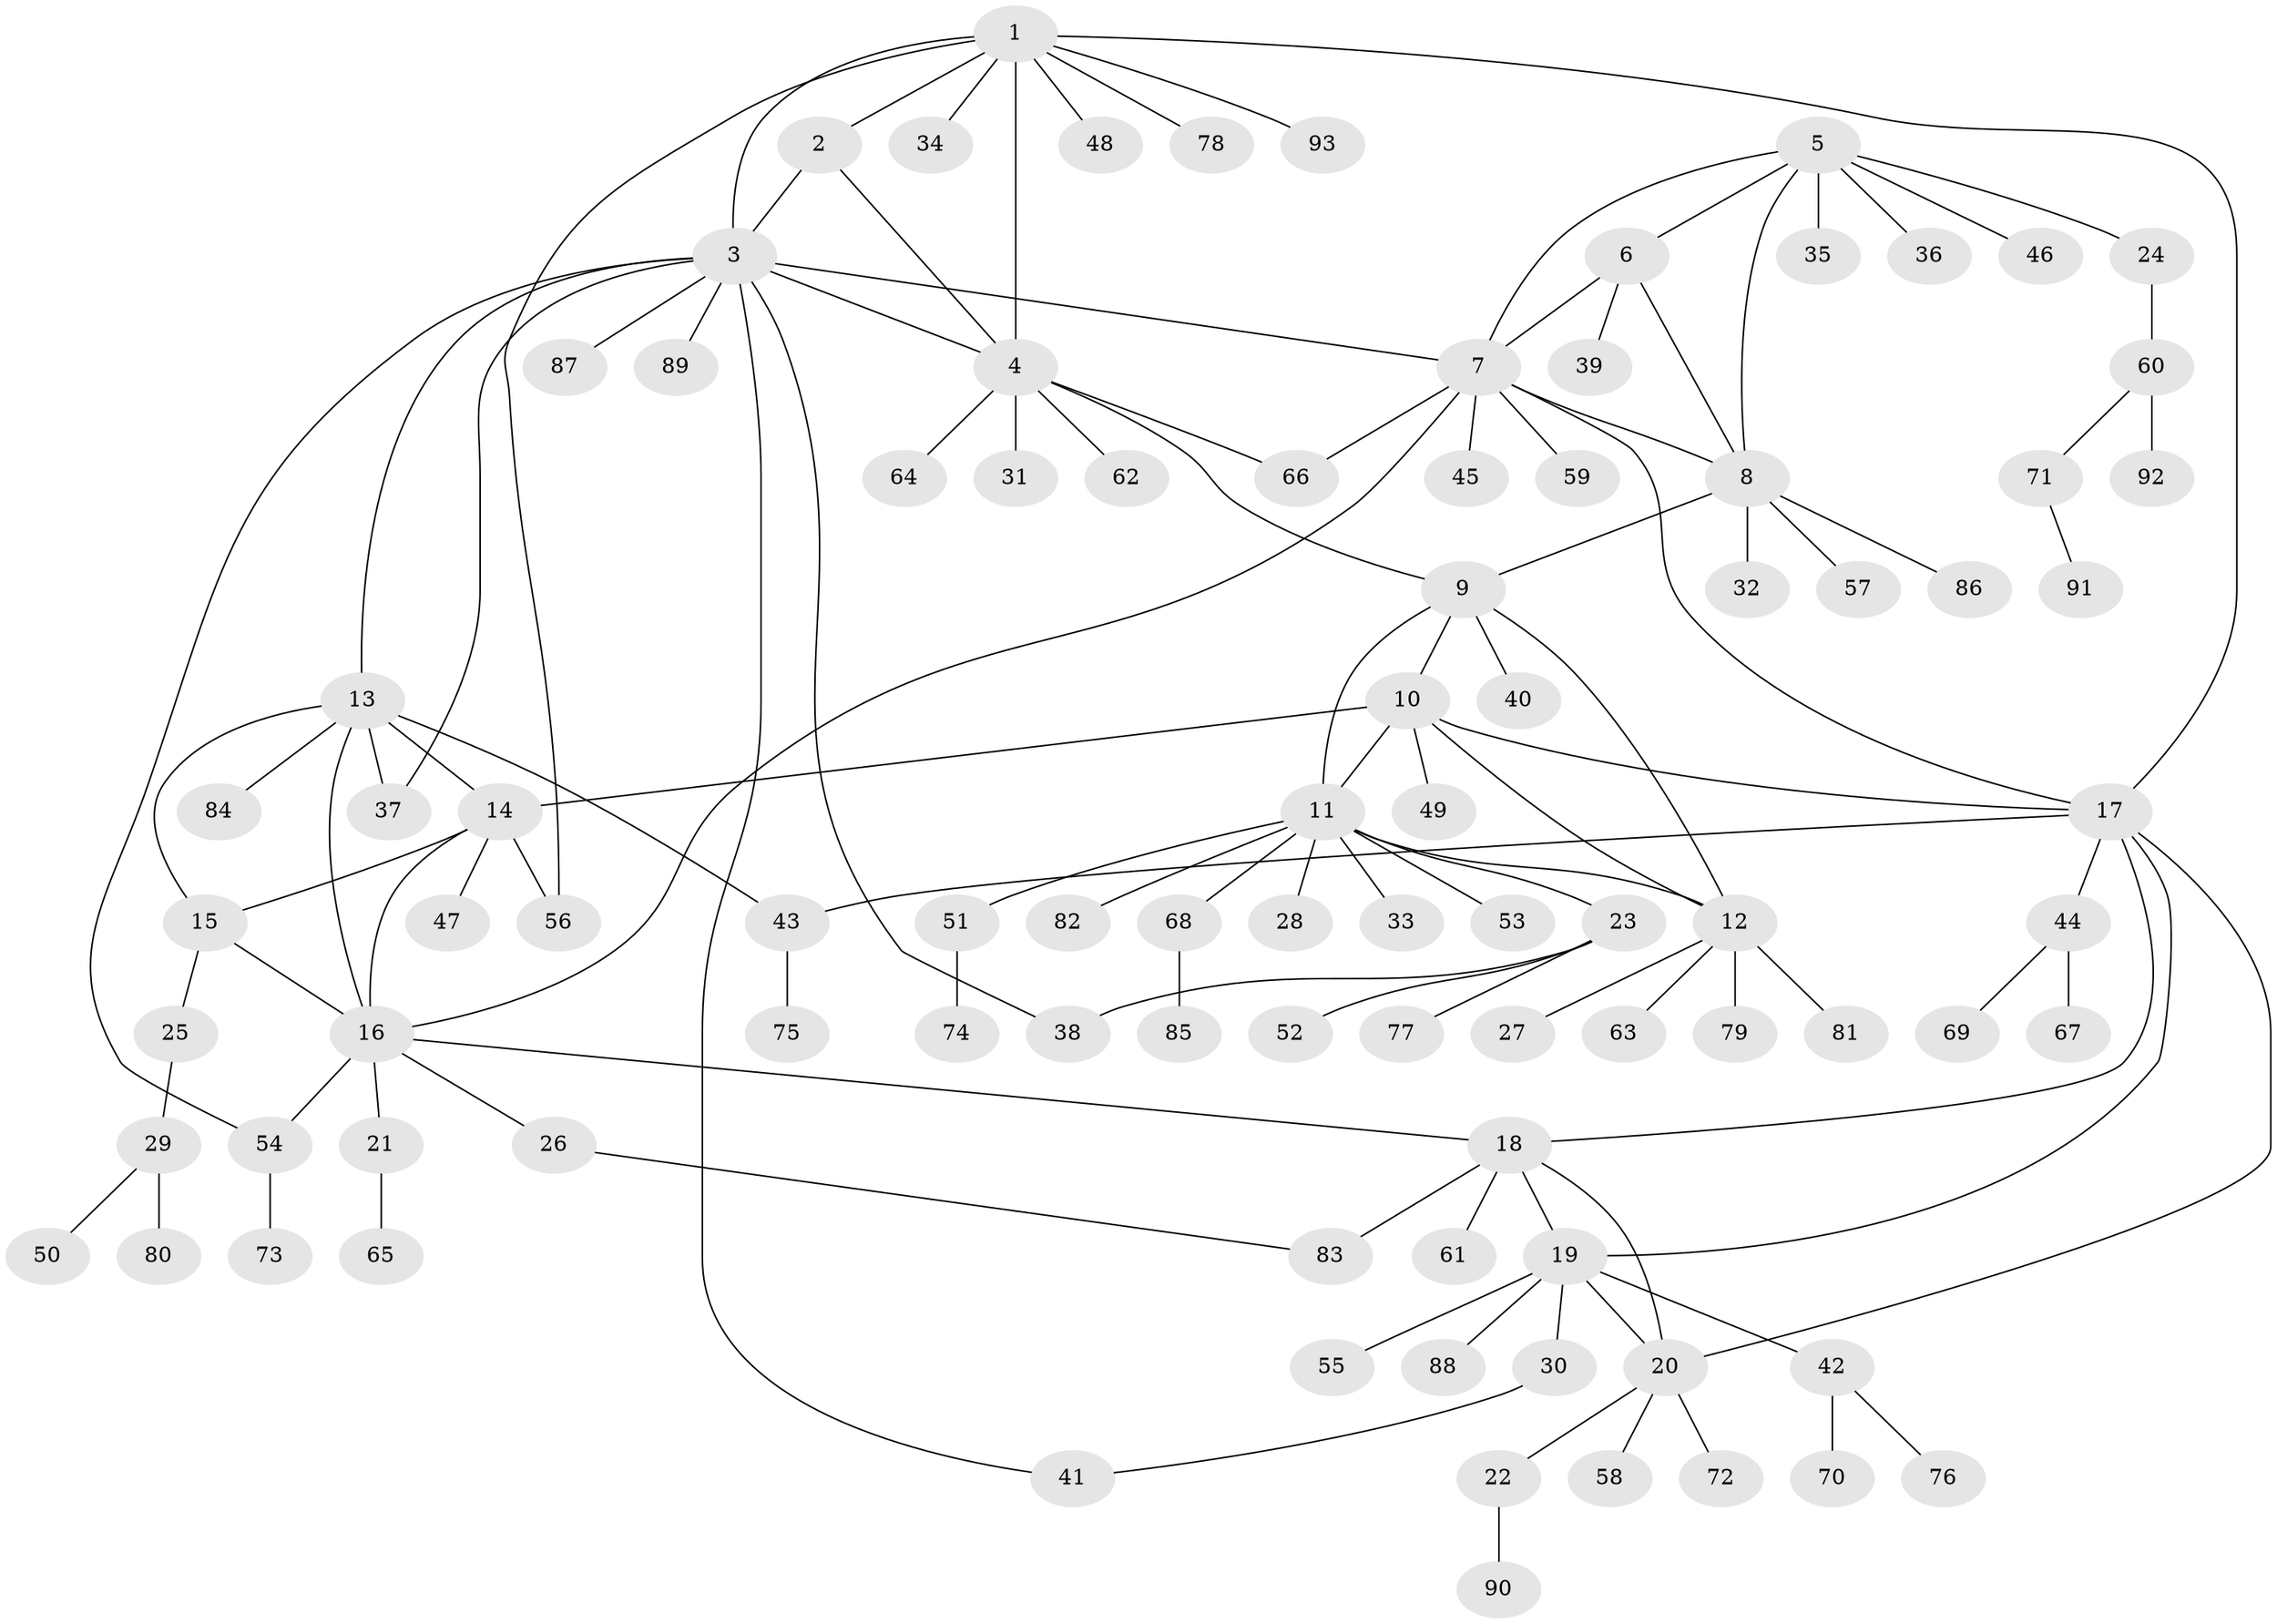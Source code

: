 // coarse degree distribution, {6: 0.06521739130434782, 5: 0.043478260869565216, 12: 0.021739130434782608, 1: 0.7608695652173914, 2: 0.06521739130434782, 15: 0.021739130434782608, 8: 0.021739130434782608}
// Generated by graph-tools (version 1.1) at 2025/57/03/04/25 21:57:20]
// undirected, 93 vertices, 121 edges
graph export_dot {
graph [start="1"]
  node [color=gray90,style=filled];
  1;
  2;
  3;
  4;
  5;
  6;
  7;
  8;
  9;
  10;
  11;
  12;
  13;
  14;
  15;
  16;
  17;
  18;
  19;
  20;
  21;
  22;
  23;
  24;
  25;
  26;
  27;
  28;
  29;
  30;
  31;
  32;
  33;
  34;
  35;
  36;
  37;
  38;
  39;
  40;
  41;
  42;
  43;
  44;
  45;
  46;
  47;
  48;
  49;
  50;
  51;
  52;
  53;
  54;
  55;
  56;
  57;
  58;
  59;
  60;
  61;
  62;
  63;
  64;
  65;
  66;
  67;
  68;
  69;
  70;
  71;
  72;
  73;
  74;
  75;
  76;
  77;
  78;
  79;
  80;
  81;
  82;
  83;
  84;
  85;
  86;
  87;
  88;
  89;
  90;
  91;
  92;
  93;
  1 -- 2;
  1 -- 3;
  1 -- 4;
  1 -- 17;
  1 -- 34;
  1 -- 48;
  1 -- 56;
  1 -- 78;
  1 -- 93;
  2 -- 3;
  2 -- 4;
  3 -- 4;
  3 -- 7;
  3 -- 13;
  3 -- 37;
  3 -- 38;
  3 -- 41;
  3 -- 54;
  3 -- 87;
  3 -- 89;
  4 -- 9;
  4 -- 31;
  4 -- 62;
  4 -- 64;
  4 -- 66;
  5 -- 6;
  5 -- 7;
  5 -- 8;
  5 -- 24;
  5 -- 35;
  5 -- 36;
  5 -- 46;
  6 -- 7;
  6 -- 8;
  6 -- 39;
  7 -- 8;
  7 -- 16;
  7 -- 17;
  7 -- 45;
  7 -- 59;
  7 -- 66;
  8 -- 9;
  8 -- 32;
  8 -- 57;
  8 -- 86;
  9 -- 10;
  9 -- 11;
  9 -- 12;
  9 -- 40;
  10 -- 11;
  10 -- 12;
  10 -- 14;
  10 -- 17;
  10 -- 49;
  11 -- 12;
  11 -- 23;
  11 -- 28;
  11 -- 33;
  11 -- 51;
  11 -- 53;
  11 -- 68;
  11 -- 82;
  12 -- 27;
  12 -- 63;
  12 -- 79;
  12 -- 81;
  13 -- 14;
  13 -- 15;
  13 -- 16;
  13 -- 37;
  13 -- 43;
  13 -- 84;
  14 -- 15;
  14 -- 16;
  14 -- 47;
  14 -- 56;
  15 -- 16;
  15 -- 25;
  16 -- 18;
  16 -- 21;
  16 -- 26;
  16 -- 54;
  17 -- 18;
  17 -- 19;
  17 -- 20;
  17 -- 43;
  17 -- 44;
  18 -- 19;
  18 -- 20;
  18 -- 61;
  18 -- 83;
  19 -- 20;
  19 -- 30;
  19 -- 42;
  19 -- 55;
  19 -- 88;
  20 -- 22;
  20 -- 58;
  20 -- 72;
  21 -- 65;
  22 -- 90;
  23 -- 38;
  23 -- 52;
  23 -- 77;
  24 -- 60;
  25 -- 29;
  26 -- 83;
  29 -- 50;
  29 -- 80;
  30 -- 41;
  42 -- 70;
  42 -- 76;
  43 -- 75;
  44 -- 67;
  44 -- 69;
  51 -- 74;
  54 -- 73;
  60 -- 71;
  60 -- 92;
  68 -- 85;
  71 -- 91;
}
